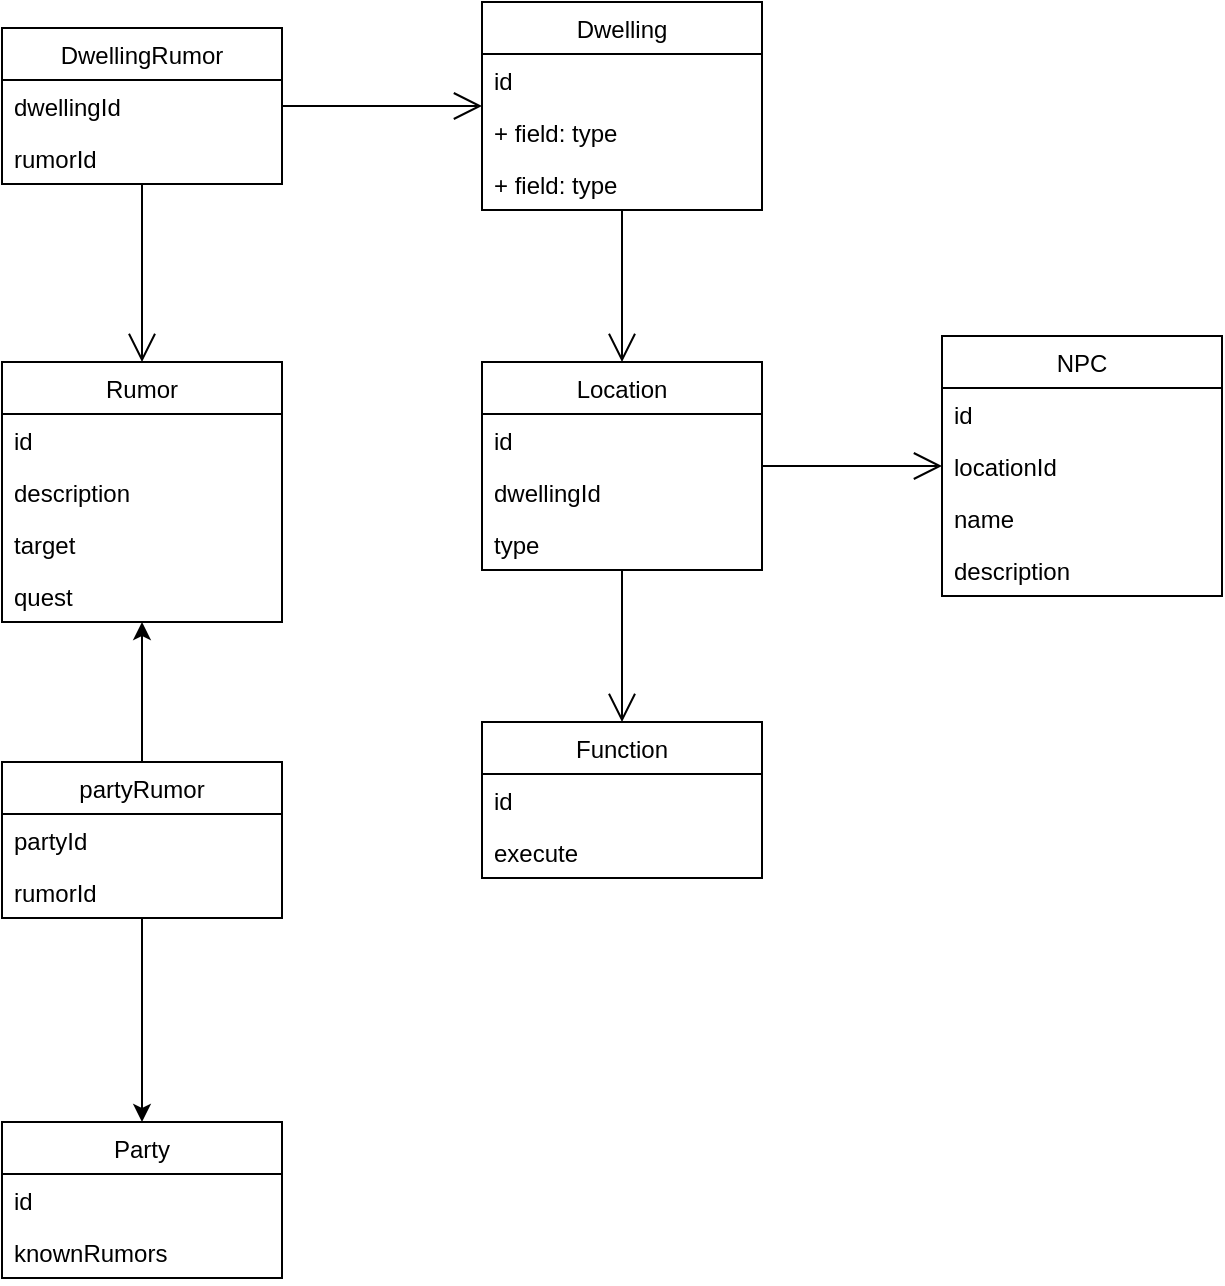 <mxfile version="20.8.10" type="device"><diagram id="XPLfIHmy_-4d74ddhcvD" name="Page-1"><mxGraphModel dx="1808" dy="1028" grid="1" gridSize="10" guides="1" tooltips="1" connect="1" arrows="1" fold="1" page="1" pageScale="1" pageWidth="827" pageHeight="1169" math="0" shadow="0"><root><mxCell id="0"/><mxCell id="1" parent="0"/><mxCell id="xGOS75D6Jps8HmOpCncD-1" value="Dwelling" style="swimlane;fontStyle=0;childLayout=stackLayout;horizontal=1;startSize=26;fillColor=none;horizontalStack=0;resizeParent=1;resizeParentMax=0;resizeLast=0;collapsible=1;marginBottom=0;" parent="1" vertex="1"><mxGeometry x="340" y="260" width="140" height="104" as="geometry"/></mxCell><mxCell id="xGOS75D6Jps8HmOpCncD-2" value="id" style="text;strokeColor=none;fillColor=none;align=left;verticalAlign=top;spacingLeft=4;spacingRight=4;overflow=hidden;rotatable=0;points=[[0,0.5],[1,0.5]];portConstraint=eastwest;" parent="xGOS75D6Jps8HmOpCncD-1" vertex="1"><mxGeometry y="26" width="140" height="26" as="geometry"/></mxCell><mxCell id="xGOS75D6Jps8HmOpCncD-3" value="+ field: type" style="text;strokeColor=none;fillColor=none;align=left;verticalAlign=top;spacingLeft=4;spacingRight=4;overflow=hidden;rotatable=0;points=[[0,0.5],[1,0.5]];portConstraint=eastwest;" parent="xGOS75D6Jps8HmOpCncD-1" vertex="1"><mxGeometry y="52" width="140" height="26" as="geometry"/></mxCell><mxCell id="xGOS75D6Jps8HmOpCncD-4" value="+ field: type" style="text;strokeColor=none;fillColor=none;align=left;verticalAlign=top;spacingLeft=4;spacingRight=4;overflow=hidden;rotatable=0;points=[[0,0.5],[1,0.5]];portConstraint=eastwest;" parent="xGOS75D6Jps8HmOpCncD-1" vertex="1"><mxGeometry y="78" width="140" height="26" as="geometry"/></mxCell><mxCell id="xGOS75D6Jps8HmOpCncD-5" value="NPC" style="swimlane;fontStyle=0;childLayout=stackLayout;horizontal=1;startSize=26;fillColor=none;horizontalStack=0;resizeParent=1;resizeParentMax=0;resizeLast=0;collapsible=1;marginBottom=0;" parent="1" vertex="1"><mxGeometry x="570" y="427" width="140" height="130" as="geometry"/></mxCell><mxCell id="xGOS75D6Jps8HmOpCncD-6" value="id" style="text;strokeColor=none;fillColor=none;align=left;verticalAlign=top;spacingLeft=4;spacingRight=4;overflow=hidden;rotatable=0;points=[[0,0.5],[1,0.5]];portConstraint=eastwest;" parent="xGOS75D6Jps8HmOpCncD-5" vertex="1"><mxGeometry y="26" width="140" height="26" as="geometry"/></mxCell><mxCell id="xGOS75D6Jps8HmOpCncD-12" value="locationId" style="text;strokeColor=none;fillColor=none;align=left;verticalAlign=top;spacingLeft=4;spacingRight=4;overflow=hidden;rotatable=0;points=[[0,0.5],[1,0.5]];portConstraint=eastwest;" parent="xGOS75D6Jps8HmOpCncD-5" vertex="1"><mxGeometry y="52" width="140" height="26" as="geometry"/></mxCell><mxCell id="xGOS75D6Jps8HmOpCncD-7" value="name" style="text;strokeColor=none;fillColor=none;align=left;verticalAlign=top;spacingLeft=4;spacingRight=4;overflow=hidden;rotatable=0;points=[[0,0.5],[1,0.5]];portConstraint=eastwest;" parent="xGOS75D6Jps8HmOpCncD-5" vertex="1"><mxGeometry y="78" width="140" height="26" as="geometry"/></mxCell><mxCell id="xGOS75D6Jps8HmOpCncD-8" value="description" style="text;strokeColor=none;fillColor=none;align=left;verticalAlign=top;spacingLeft=4;spacingRight=4;overflow=hidden;rotatable=0;points=[[0,0.5],[1,0.5]];portConstraint=eastwest;" parent="xGOS75D6Jps8HmOpCncD-5" vertex="1"><mxGeometry y="104" width="140" height="26" as="geometry"/></mxCell><mxCell id="xGOS75D6Jps8HmOpCncD-9" value="Location" style="swimlane;fontStyle=0;childLayout=stackLayout;horizontal=1;startSize=26;fillColor=none;horizontalStack=0;resizeParent=1;resizeParentMax=0;resizeLast=0;collapsible=1;marginBottom=0;" parent="1" vertex="1"><mxGeometry x="340" y="440" width="140" height="104" as="geometry"/></mxCell><mxCell id="xGOS75D6Jps8HmOpCncD-10" value="id" style="text;strokeColor=none;fillColor=none;align=left;verticalAlign=top;spacingLeft=4;spacingRight=4;overflow=hidden;rotatable=0;points=[[0,0.5],[1,0.5]];portConstraint=eastwest;" parent="xGOS75D6Jps8HmOpCncD-9" vertex="1"><mxGeometry y="26" width="140" height="26" as="geometry"/></mxCell><mxCell id="xGOS75D6Jps8HmOpCncD-14" value="dwellingId" style="text;strokeColor=none;fillColor=none;align=left;verticalAlign=top;spacingLeft=4;spacingRight=4;overflow=hidden;rotatable=0;points=[[0,0.5],[1,0.5]];portConstraint=eastwest;" parent="xGOS75D6Jps8HmOpCncD-9" vertex="1"><mxGeometry y="52" width="140" height="26" as="geometry"/></mxCell><mxCell id="xGOS75D6Jps8HmOpCncD-11" value="type" style="text;strokeColor=none;fillColor=none;align=left;verticalAlign=top;spacingLeft=4;spacingRight=4;overflow=hidden;rotatable=0;points=[[0,0.5],[1,0.5]];portConstraint=eastwest;" parent="xGOS75D6Jps8HmOpCncD-9" vertex="1"><mxGeometry y="78" width="140" height="26" as="geometry"/></mxCell><mxCell id="xGOS75D6Jps8HmOpCncD-15" value="" style="endArrow=open;endFill=1;endSize=12;html=1;rounded=0;" parent="1" source="xGOS75D6Jps8HmOpCncD-9" target="xGOS75D6Jps8HmOpCncD-5" edge="1"><mxGeometry width="160" relative="1" as="geometry"><mxPoint x="50" y="510" as="sourcePoint"/><mxPoint x="590" y="630" as="targetPoint"/></mxGeometry></mxCell><mxCell id="xGOS75D6Jps8HmOpCncD-16" value="" style="endArrow=open;endFill=1;endSize=12;html=1;rounded=0;" parent="1" source="xGOS75D6Jps8HmOpCncD-1" target="xGOS75D6Jps8HmOpCncD-9" edge="1"><mxGeometry width="160" relative="1" as="geometry"><mxPoint x="630" y="340" as="sourcePoint"/><mxPoint x="160" y="530" as="targetPoint"/></mxGeometry></mxCell><mxCell id="xGOS75D6Jps8HmOpCncD-17" value="Function" style="swimlane;fontStyle=0;childLayout=stackLayout;horizontal=1;startSize=26;fillColor=none;horizontalStack=0;resizeParent=1;resizeParentMax=0;resizeLast=0;collapsible=1;marginBottom=0;" parent="1" vertex="1"><mxGeometry x="340" y="620" width="140" height="78" as="geometry"/></mxCell><mxCell id="xGOS75D6Jps8HmOpCncD-18" value="id" style="text;strokeColor=none;fillColor=none;align=left;verticalAlign=top;spacingLeft=4;spacingRight=4;overflow=hidden;rotatable=0;points=[[0,0.5],[1,0.5]];portConstraint=eastwest;" parent="xGOS75D6Jps8HmOpCncD-17" vertex="1"><mxGeometry y="26" width="140" height="26" as="geometry"/></mxCell><mxCell id="xGOS75D6Jps8HmOpCncD-19" value="execute" style="text;strokeColor=none;fillColor=none;align=left;verticalAlign=top;spacingLeft=4;spacingRight=4;overflow=hidden;rotatable=0;points=[[0,0.5],[1,0.5]];portConstraint=eastwest;" parent="xGOS75D6Jps8HmOpCncD-17" vertex="1"><mxGeometry y="52" width="140" height="26" as="geometry"/></mxCell><mxCell id="xGOS75D6Jps8HmOpCncD-21" value="" style="endArrow=open;endFill=1;endSize=12;html=1;rounded=0;" parent="1" source="xGOS75D6Jps8HmOpCncD-9" target="xGOS75D6Jps8HmOpCncD-17" edge="1"><mxGeometry width="160" relative="1" as="geometry"><mxPoint x="660" y="650" as="sourcePoint"/><mxPoint x="820" y="650" as="targetPoint"/></mxGeometry></mxCell><mxCell id="b2FFlSfB-D3F1yOx4wFD-1" value="Rumor" style="swimlane;fontStyle=0;childLayout=stackLayout;horizontal=1;startSize=26;fillColor=none;horizontalStack=0;resizeParent=1;resizeParentMax=0;resizeLast=0;collapsible=1;marginBottom=0;" vertex="1" parent="1"><mxGeometry x="100" y="440" width="140" height="130" as="geometry"/></mxCell><mxCell id="b2FFlSfB-D3F1yOx4wFD-2" value="id" style="text;strokeColor=none;fillColor=none;align=left;verticalAlign=top;spacingLeft=4;spacingRight=4;overflow=hidden;rotatable=0;points=[[0,0.5],[1,0.5]];portConstraint=eastwest;" vertex="1" parent="b2FFlSfB-D3F1yOx4wFD-1"><mxGeometry y="26" width="140" height="26" as="geometry"/></mxCell><mxCell id="b2FFlSfB-D3F1yOx4wFD-3" value="description" style="text;strokeColor=none;fillColor=none;align=left;verticalAlign=top;spacingLeft=4;spacingRight=4;overflow=hidden;rotatable=0;points=[[0,0.5],[1,0.5]];portConstraint=eastwest;" vertex="1" parent="b2FFlSfB-D3F1yOx4wFD-1"><mxGeometry y="52" width="140" height="26" as="geometry"/></mxCell><mxCell id="b2FFlSfB-D3F1yOx4wFD-4" value="target" style="text;strokeColor=none;fillColor=none;align=left;verticalAlign=top;spacingLeft=4;spacingRight=4;overflow=hidden;rotatable=0;points=[[0,0.5],[1,0.5]];portConstraint=eastwest;" vertex="1" parent="b2FFlSfB-D3F1yOx4wFD-1"><mxGeometry y="78" width="140" height="26" as="geometry"/></mxCell><mxCell id="b2FFlSfB-D3F1yOx4wFD-9" value="quest" style="text;strokeColor=none;fillColor=none;align=left;verticalAlign=top;spacingLeft=4;spacingRight=4;overflow=hidden;rotatable=0;points=[[0,0.5],[1,0.5]];portConstraint=eastwest;" vertex="1" parent="b2FFlSfB-D3F1yOx4wFD-1"><mxGeometry y="104" width="140" height="26" as="geometry"/></mxCell><mxCell id="b2FFlSfB-D3F1yOx4wFD-5" value="DwellingRumor" style="swimlane;fontStyle=0;childLayout=stackLayout;horizontal=1;startSize=26;fillColor=none;horizontalStack=0;resizeParent=1;resizeParentMax=0;resizeLast=0;collapsible=1;marginBottom=0;" vertex="1" parent="1"><mxGeometry x="100" y="273" width="140" height="78" as="geometry"/></mxCell><mxCell id="b2FFlSfB-D3F1yOx4wFD-6" value="dwellingId" style="text;strokeColor=none;fillColor=none;align=left;verticalAlign=top;spacingLeft=4;spacingRight=4;overflow=hidden;rotatable=0;points=[[0,0.5],[1,0.5]];portConstraint=eastwest;" vertex="1" parent="b2FFlSfB-D3F1yOx4wFD-5"><mxGeometry y="26" width="140" height="26" as="geometry"/></mxCell><mxCell id="b2FFlSfB-D3F1yOx4wFD-7" value="rumorId" style="text;strokeColor=none;fillColor=none;align=left;verticalAlign=top;spacingLeft=4;spacingRight=4;overflow=hidden;rotatable=0;points=[[0,0.5],[1,0.5]];portConstraint=eastwest;" vertex="1" parent="b2FFlSfB-D3F1yOx4wFD-5"><mxGeometry y="52" width="140" height="26" as="geometry"/></mxCell><mxCell id="b2FFlSfB-D3F1yOx4wFD-10" value="" style="endArrow=open;endFill=1;endSize=12;html=1;rounded=0;" edge="1" parent="1" source="b2FFlSfB-D3F1yOx4wFD-5" target="b2FFlSfB-D3F1yOx4wFD-1"><mxGeometry width="160" relative="1" as="geometry"><mxPoint x="400" y="770" as="sourcePoint"/><mxPoint x="400" y="846" as="targetPoint"/></mxGeometry></mxCell><mxCell id="b2FFlSfB-D3F1yOx4wFD-11" value="" style="endArrow=open;endFill=1;endSize=12;html=1;rounded=0;" edge="1" parent="1" source="b2FFlSfB-D3F1yOx4wFD-5" target="xGOS75D6Jps8HmOpCncD-1"><mxGeometry width="160" relative="1" as="geometry"><mxPoint x="400" y="890" as="sourcePoint"/><mxPoint x="400" y="780" as="targetPoint"/></mxGeometry></mxCell><mxCell id="b2FFlSfB-D3F1yOx4wFD-12" value="Party" style="swimlane;fontStyle=0;childLayout=stackLayout;horizontal=1;startSize=26;fillColor=none;horizontalStack=0;resizeParent=1;resizeParentMax=0;resizeLast=0;collapsible=1;marginBottom=0;" vertex="1" parent="1"><mxGeometry x="100" y="820" width="140" height="78" as="geometry"/></mxCell><mxCell id="b2FFlSfB-D3F1yOx4wFD-13" value="id" style="text;strokeColor=none;fillColor=none;align=left;verticalAlign=top;spacingLeft=4;spacingRight=4;overflow=hidden;rotatable=0;points=[[0,0.5],[1,0.5]];portConstraint=eastwest;" vertex="1" parent="b2FFlSfB-D3F1yOx4wFD-12"><mxGeometry y="26" width="140" height="26" as="geometry"/></mxCell><mxCell id="b2FFlSfB-D3F1yOx4wFD-14" value="knownRumors" style="text;strokeColor=none;fillColor=none;align=left;verticalAlign=top;spacingLeft=4;spacingRight=4;overflow=hidden;rotatable=0;points=[[0,0.5],[1,0.5]];portConstraint=eastwest;" vertex="1" parent="b2FFlSfB-D3F1yOx4wFD-12"><mxGeometry y="52" width="140" height="26" as="geometry"/></mxCell><mxCell id="b2FFlSfB-D3F1yOx4wFD-17" value="" style="endArrow=classic;html=1;rounded=0;" edge="1" parent="1" source="b2FFlSfB-D3F1yOx4wFD-18" target="b2FFlSfB-D3F1yOx4wFD-12"><mxGeometry width="50" height="50" relative="1" as="geometry"><mxPoint x="400" y="830" as="sourcePoint"/><mxPoint x="270" y="740" as="targetPoint"/></mxGeometry></mxCell><mxCell id="b2FFlSfB-D3F1yOx4wFD-18" value="partyRumor" style="swimlane;fontStyle=0;childLayout=stackLayout;horizontal=1;startSize=26;fillColor=none;horizontalStack=0;resizeParent=1;resizeParentMax=0;resizeLast=0;collapsible=1;marginBottom=0;" vertex="1" parent="1"><mxGeometry x="100" y="640" width="140" height="78" as="geometry"/></mxCell><mxCell id="b2FFlSfB-D3F1yOx4wFD-19" value="partyId" style="text;strokeColor=none;fillColor=none;align=left;verticalAlign=top;spacingLeft=4;spacingRight=4;overflow=hidden;rotatable=0;points=[[0,0.5],[1,0.5]];portConstraint=eastwest;" vertex="1" parent="b2FFlSfB-D3F1yOx4wFD-18"><mxGeometry y="26" width="140" height="26" as="geometry"/></mxCell><mxCell id="b2FFlSfB-D3F1yOx4wFD-20" value="rumorId" style="text;strokeColor=none;fillColor=none;align=left;verticalAlign=top;spacingLeft=4;spacingRight=4;overflow=hidden;rotatable=0;points=[[0,0.5],[1,0.5]];portConstraint=eastwest;" vertex="1" parent="b2FFlSfB-D3F1yOx4wFD-18"><mxGeometry y="52" width="140" height="26" as="geometry"/></mxCell><mxCell id="b2FFlSfB-D3F1yOx4wFD-21" value="" style="endArrow=classic;html=1;rounded=0;" edge="1" parent="1" source="b2FFlSfB-D3F1yOx4wFD-18" target="b2FFlSfB-D3F1yOx4wFD-1"><mxGeometry width="50" height="50" relative="1" as="geometry"><mxPoint x="180" y="728" as="sourcePoint"/><mxPoint x="180" y="830" as="targetPoint"/></mxGeometry></mxCell></root></mxGraphModel></diagram></mxfile>